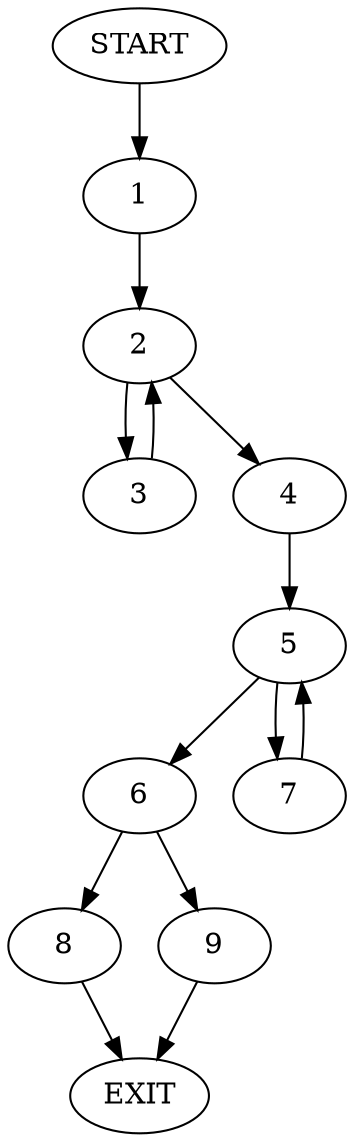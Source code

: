 digraph {
0 [label="START"]
10 [label="EXIT"]
0 -> 1
1 -> 2
2 -> 3
2 -> 4
4 -> 5
3 -> 2
5 -> 6
5 -> 7
6 -> 8
6 -> 9
7 -> 5
9 -> 10
8 -> 10
}
